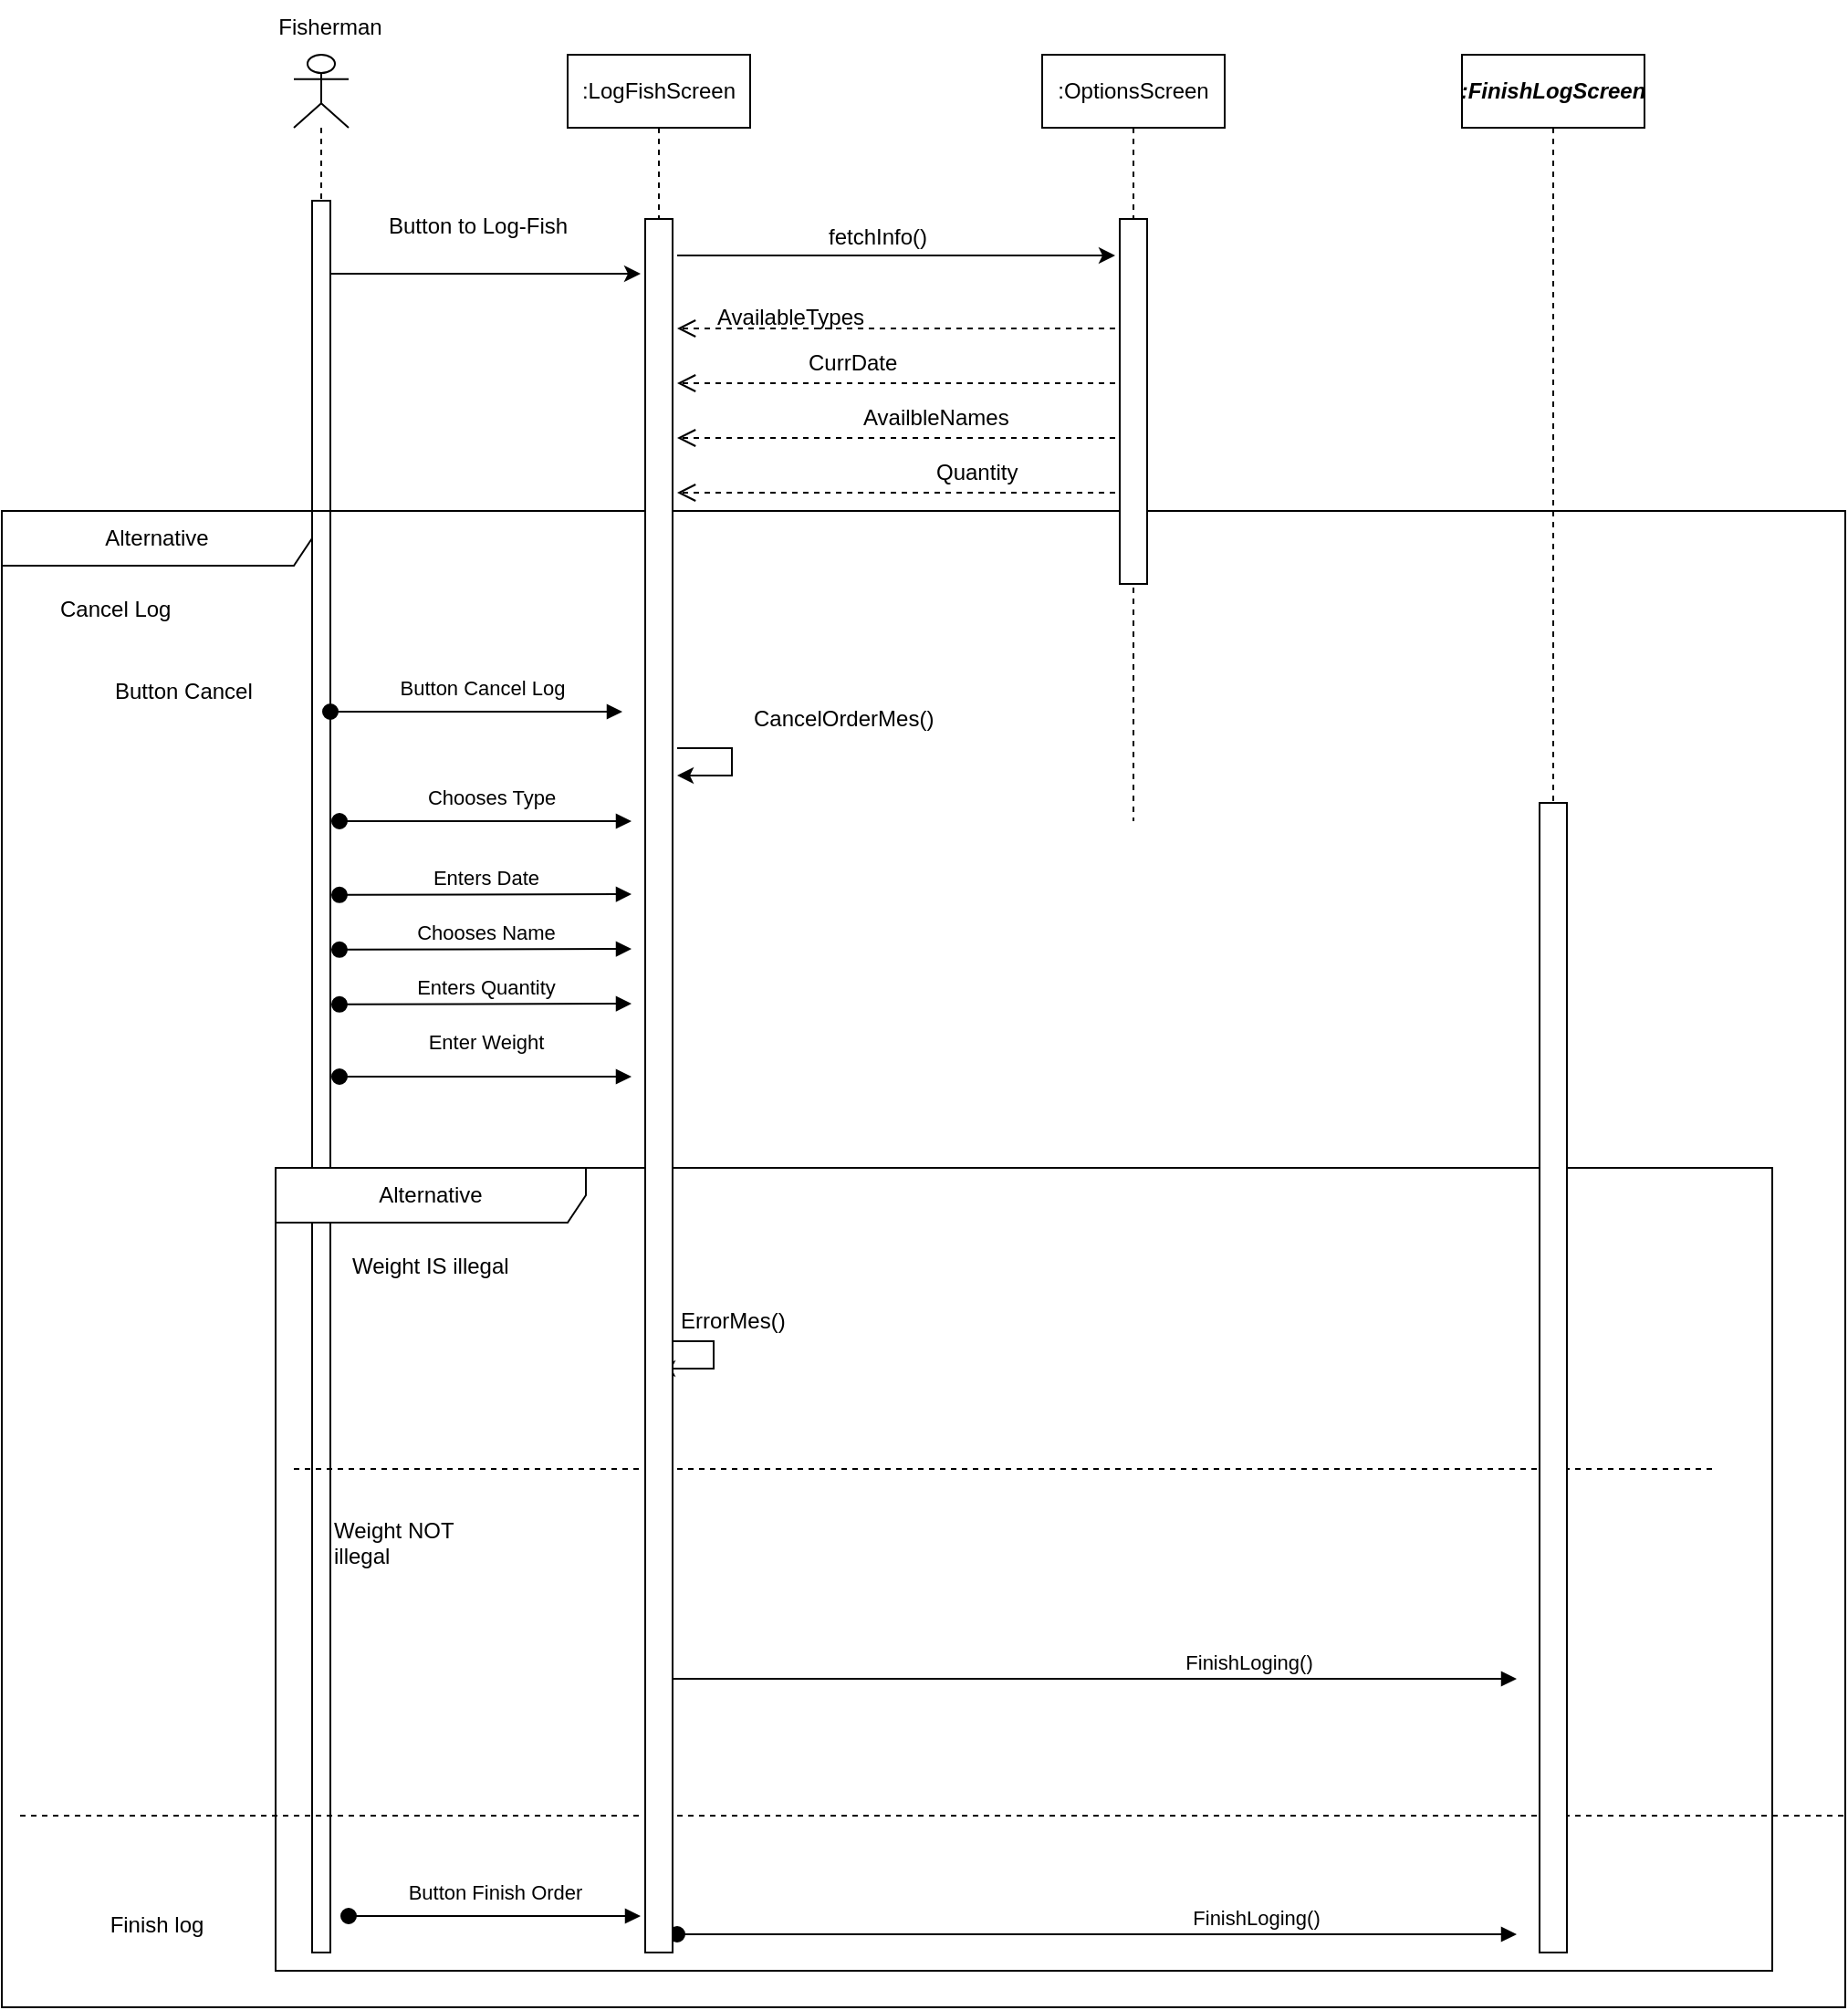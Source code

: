 <mxfile version="26.3.0">
  <diagram name="Page-1" id="4Bkk2IevNBSYOdClPp3w">
    <mxGraphModel dx="2364" dy="683" grid="1" gridSize="10" guides="1" tooltips="1" connect="1" arrows="1" fold="1" page="1" pageScale="1" pageWidth="850" pageHeight="1100" math="0" shadow="0">
      <root>
        <mxCell id="0" />
        <mxCell id="1" parent="0" />
        <mxCell id="nfJm8B6QRdaJQU-ae0a8-2" value="" style="shape=umlLifeline;perimeter=lifelinePerimeter;whiteSpace=wrap;html=1;container=1;dropTarget=0;collapsible=0;recursiveResize=0;outlineConnect=0;portConstraint=eastwest;newEdgeStyle={&quot;curved&quot;:0,&quot;rounded&quot;:0};participant=umlActor;" vertex="1" parent="1">
          <mxGeometry x="90" y="380" width="30" height="1040" as="geometry" />
        </mxCell>
        <mxCell id="nfJm8B6QRdaJQU-ae0a8-10" value="" style="html=1;points=[[0,0,0,0,5],[0,1,0,0,-5],[1,0,0,0,5],[1,1,0,0,-5]];perimeter=orthogonalPerimeter;outlineConnect=0;targetShapes=umlLifeline;portConstraint=eastwest;newEdgeStyle={&quot;curved&quot;:0,&quot;rounded&quot;:0};" vertex="1" parent="nfJm8B6QRdaJQU-ae0a8-2">
          <mxGeometry x="10" y="80" width="10" height="960" as="geometry" />
        </mxCell>
        <mxCell id="nfJm8B6QRdaJQU-ae0a8-5" value="Fisherman" style="text;html=1;align=center;verticalAlign=middle;whiteSpace=wrap;rounded=0;" vertex="1" parent="1">
          <mxGeometry x="80" y="350" width="60" height="30" as="geometry" />
        </mxCell>
        <mxCell id="nfJm8B6QRdaJQU-ae0a8-11" style="edgeStyle=orthogonalEdgeStyle;rounded=0;orthogonalLoop=1;jettySize=auto;html=1;curved=0;" edge="1" parent="1" source="nfJm8B6QRdaJQU-ae0a8-10">
          <mxGeometry relative="1" as="geometry">
            <mxPoint x="280" y="500" as="targetPoint" />
            <Array as="points">
              <mxPoint x="250" y="500" />
              <mxPoint x="250" y="500" />
            </Array>
          </mxGeometry>
        </mxCell>
        <mxCell id="nfJm8B6QRdaJQU-ae0a8-12" value="Button to Log-Fish" style="text;whiteSpace=wrap;html=1;" vertex="1" parent="1">
          <mxGeometry x="140" y="460" width="110" height="10" as="geometry" />
        </mxCell>
        <mxCell id="nfJm8B6QRdaJQU-ae0a8-13" style="edgeStyle=orthogonalEdgeStyle;rounded=0;orthogonalLoop=1;jettySize=auto;html=1;curved=0;" edge="1" parent="1">
          <mxGeometry relative="1" as="geometry">
            <mxPoint x="300" y="490" as="sourcePoint" />
            <mxPoint x="540" y="490" as="targetPoint" />
            <Array as="points">
              <mxPoint x="430" y="490" />
              <mxPoint x="430" y="490" />
            </Array>
          </mxGeometry>
        </mxCell>
        <mxCell id="nfJm8B6QRdaJQU-ae0a8-14" value="fetchInfo()" style="text;html=1;align=center;verticalAlign=middle;whiteSpace=wrap;rounded=0;" vertex="1" parent="1">
          <mxGeometry x="380" y="465" width="60" height="30" as="geometry" />
        </mxCell>
        <mxCell id="nfJm8B6QRdaJQU-ae0a8-15" value="" style="html=1;verticalAlign=bottom;endArrow=open;dashed=1;endSize=8;curved=0;rounded=0;" edge="1" parent="1">
          <mxGeometry x="0.495" relative="1" as="geometry">
            <mxPoint x="540" y="530" as="sourcePoint" />
            <mxPoint x="300" y="530" as="targetPoint" />
            <mxPoint as="offset" />
          </mxGeometry>
        </mxCell>
        <mxCell id="nfJm8B6QRdaJQU-ae0a8-16" value="AvailableTypes" style="text;whiteSpace=wrap;html=1;" vertex="1" parent="1">
          <mxGeometry x="320" y="510" width="70" height="30" as="geometry" />
        </mxCell>
        <mxCell id="nfJm8B6QRdaJQU-ae0a8-17" value="" style="html=1;verticalAlign=bottom;endArrow=open;dashed=1;endSize=8;curved=0;rounded=0;" edge="1" parent="1">
          <mxGeometry x="0.495" relative="1" as="geometry">
            <mxPoint x="540" y="560" as="sourcePoint" />
            <mxPoint x="300" y="560" as="targetPoint" />
            <mxPoint as="offset" />
          </mxGeometry>
        </mxCell>
        <mxCell id="nfJm8B6QRdaJQU-ae0a8-18" value="" style="html=1;verticalAlign=bottom;endArrow=open;dashed=1;endSize=8;curved=0;rounded=0;" edge="1" parent="1">
          <mxGeometry x="0.495" relative="1" as="geometry">
            <mxPoint x="540" y="590" as="sourcePoint" />
            <mxPoint x="300" y="590" as="targetPoint" />
            <mxPoint as="offset" />
          </mxGeometry>
        </mxCell>
        <mxCell id="nfJm8B6QRdaJQU-ae0a8-19" value="" style="html=1;verticalAlign=bottom;endArrow=open;dashed=1;endSize=8;curved=0;rounded=0;" edge="1" parent="1">
          <mxGeometry x="0.495" relative="1" as="geometry">
            <mxPoint x="540" y="620" as="sourcePoint" />
            <mxPoint x="300" y="620" as="targetPoint" />
            <mxPoint as="offset" />
          </mxGeometry>
        </mxCell>
        <mxCell id="nfJm8B6QRdaJQU-ae0a8-20" value="CurrDate" style="text;whiteSpace=wrap;html=1;" vertex="1" parent="1">
          <mxGeometry x="370" y="535" width="70" height="30" as="geometry" />
        </mxCell>
        <mxCell id="nfJm8B6QRdaJQU-ae0a8-22" value="AvailbleNames" style="text;whiteSpace=wrap;html=1;" vertex="1" parent="1">
          <mxGeometry x="400" y="565" width="80" height="30" as="geometry" />
        </mxCell>
        <mxCell id="nfJm8B6QRdaJQU-ae0a8-23" value="Quantity" style="text;whiteSpace=wrap;html=1;" vertex="1" parent="1">
          <mxGeometry x="440" y="595" width="85" height="25" as="geometry" />
        </mxCell>
        <mxCell id="nfJm8B6QRdaJQU-ae0a8-24" value="Chooses Type" style="html=1;verticalAlign=bottom;startArrow=oval;startFill=1;endArrow=block;startSize=8;curved=0;rounded=0;" edge="1" parent="1">
          <mxGeometry x="0.032" y="4" width="60" relative="1" as="geometry">
            <mxPoint x="115" y="800" as="sourcePoint" />
            <mxPoint x="275" y="800" as="targetPoint" />
            <mxPoint as="offset" />
          </mxGeometry>
        </mxCell>
        <mxCell id="nfJm8B6QRdaJQU-ae0a8-25" value="Enters Date" style="html=1;verticalAlign=bottom;startArrow=oval;startFill=1;endArrow=block;startSize=8;curved=0;rounded=0;" edge="1" parent="1">
          <mxGeometry width="60" relative="1" as="geometry">
            <mxPoint x="115" y="840.43" as="sourcePoint" />
            <mxPoint x="275" y="840" as="targetPoint" />
          </mxGeometry>
        </mxCell>
        <mxCell id="nfJm8B6QRdaJQU-ae0a8-26" value="Chooses Name" style="html=1;verticalAlign=bottom;startArrow=oval;startFill=1;endArrow=block;startSize=8;curved=0;rounded=0;" edge="1" parent="1">
          <mxGeometry width="60" relative="1" as="geometry">
            <mxPoint x="115" y="870.43" as="sourcePoint" />
            <mxPoint x="275" y="870" as="targetPoint" />
          </mxGeometry>
        </mxCell>
        <mxCell id="nfJm8B6QRdaJQU-ae0a8-27" value="Enters Quantity" style="html=1;verticalAlign=bottom;startArrow=oval;startFill=1;endArrow=block;startSize=8;curved=0;rounded=0;" edge="1" parent="1">
          <mxGeometry width="60" relative="1" as="geometry">
            <mxPoint x="115" y="900.43" as="sourcePoint" />
            <mxPoint x="275" y="900" as="targetPoint" />
          </mxGeometry>
        </mxCell>
        <mxCell id="nfJm8B6QRdaJQU-ae0a8-29" value="Enter Weight" style="html=1;verticalAlign=bottom;startArrow=oval;startFill=1;endArrow=block;startSize=8;curved=0;rounded=0;" edge="1" parent="1">
          <mxGeometry y="10" width="60" relative="1" as="geometry">
            <mxPoint x="115" y="940" as="sourcePoint" />
            <mxPoint x="275" y="940" as="targetPoint" />
            <mxPoint as="offset" />
          </mxGeometry>
        </mxCell>
        <mxCell id="nfJm8B6QRdaJQU-ae0a8-79" value="Alternative" style="shape=umlFrame;whiteSpace=wrap;html=1;pointerEvents=0;recursiveResize=0;container=1;collapsible=0;width=170;" vertex="1" parent="1">
          <mxGeometry x="-70" y="630" width="1010" height="820" as="geometry" />
        </mxCell>
        <mxCell id="nfJm8B6QRdaJQU-ae0a8-80" value="Cancel Log" style="text;html=1;" vertex="1" parent="nfJm8B6QRdaJQU-ae0a8-79">
          <mxGeometry width="100" height="20" relative="1" as="geometry">
            <mxPoint x="30" y="40" as="offset" />
          </mxGeometry>
        </mxCell>
        <mxCell id="nfJm8B6QRdaJQU-ae0a8-82" value="Button Cancel " style="text;whiteSpace=wrap;html=1;" vertex="1" parent="nfJm8B6QRdaJQU-ae0a8-79">
          <mxGeometry x="60" y="85" width="120" height="25" as="geometry" />
        </mxCell>
        <mxCell id="nfJm8B6QRdaJQU-ae0a8-83" value="Finish log" style="text;html=1;align=center;verticalAlign=middle;whiteSpace=wrap;rounded=0;" vertex="1" parent="nfJm8B6QRdaJQU-ae0a8-79">
          <mxGeometry x="50" y="760" width="70" height="30" as="geometry" />
        </mxCell>
        <mxCell id="nfJm8B6QRdaJQU-ae0a8-87" value="CancelOrderMes()" style="text;whiteSpace=wrap;html=1;" vertex="1" parent="nfJm8B6QRdaJQU-ae0a8-79">
          <mxGeometry x="410" y="100" width="90" height="20" as="geometry" />
        </mxCell>
        <mxCell id="nfJm8B6QRdaJQU-ae0a8-81" value="" style="line;strokeWidth=1;dashed=1;labelPosition=center;verticalLabelPosition=bottom;align=left;verticalAlign=top;spacingLeft=20;spacingTop=15;html=1;whiteSpace=wrap;" vertex="1" parent="nfJm8B6QRdaJQU-ae0a8-79">
          <mxGeometry x="10" y="710" width="1000" height="10" as="geometry" />
        </mxCell>
        <mxCell id="nfJm8B6QRdaJQU-ae0a8-104" value="FinishLoging()" style="html=1;verticalAlign=bottom;startArrow=oval;startFill=1;endArrow=block;startSize=8;curved=0;rounded=0;" edge="1" parent="nfJm8B6QRdaJQU-ae0a8-79">
          <mxGeometry x="0.377" width="60" relative="1" as="geometry">
            <mxPoint x="370" y="780" as="sourcePoint" />
            <mxPoint x="830" y="780" as="targetPoint" />
            <mxPoint as="offset" />
          </mxGeometry>
        </mxCell>
        <mxCell id="nfJm8B6QRdaJQU-ae0a8-105" value="Button Finish Order" style="html=1;verticalAlign=bottom;startArrow=oval;startFill=1;endArrow=block;startSize=8;curved=0;rounded=0;" edge="1" parent="nfJm8B6QRdaJQU-ae0a8-79">
          <mxGeometry y="5" width="60" relative="1" as="geometry">
            <mxPoint x="190" y="770" as="sourcePoint" />
            <mxPoint x="350" y="770" as="targetPoint" />
            <mxPoint y="1" as="offset" />
          </mxGeometry>
        </mxCell>
        <mxCell id="nfJm8B6QRdaJQU-ae0a8-51" value="Alternative" style="shape=umlFrame;whiteSpace=wrap;html=1;pointerEvents=0;recursiveResize=0;container=1;collapsible=0;width=170;" vertex="1" parent="nfJm8B6QRdaJQU-ae0a8-79">
          <mxGeometry x="150" y="360" width="820" height="440" as="geometry" />
        </mxCell>
        <mxCell id="nfJm8B6QRdaJQU-ae0a8-52" value="Weight IS illegal" style="text;html=1;" vertex="1" parent="nfJm8B6QRdaJQU-ae0a8-51">
          <mxGeometry width="100" height="20" relative="1" as="geometry">
            <mxPoint x="40" y="40" as="offset" />
          </mxGeometry>
        </mxCell>
        <mxCell id="nfJm8B6QRdaJQU-ae0a8-53" value="Weight NOT&lt;br&gt;illegal" style="line;strokeWidth=1;dashed=1;labelPosition=center;verticalLabelPosition=bottom;align=left;verticalAlign=top;spacingLeft=20;spacingTop=15;html=1;whiteSpace=wrap;" vertex="1" parent="nfJm8B6QRdaJQU-ae0a8-51">
          <mxGeometry x="10" y="160" width="780" height="10" as="geometry" />
        </mxCell>
        <mxCell id="nfJm8B6QRdaJQU-ae0a8-75" value="FinishLoging()" style="html=1;verticalAlign=bottom;startArrow=oval;startFill=1;endArrow=block;startSize=8;curved=0;rounded=0;" edge="1" parent="nfJm8B6QRdaJQU-ae0a8-51">
          <mxGeometry x="0.375" width="60" relative="1" as="geometry">
            <mxPoint x="210" y="280" as="sourcePoint" />
            <mxPoint x="680" y="280" as="targetPoint" />
            <mxPoint as="offset" />
          </mxGeometry>
        </mxCell>
        <mxCell id="nfJm8B6QRdaJQU-ae0a8-73" value="ErrorMes()" style="text;whiteSpace=wrap;html=1;" vertex="1" parent="nfJm8B6QRdaJQU-ae0a8-51">
          <mxGeometry x="220" y="70" width="80" height="30" as="geometry" />
        </mxCell>
        <mxCell id="nfJm8B6QRdaJQU-ae0a8-93" style="edgeStyle=orthogonalEdgeStyle;rounded=0;orthogonalLoop=1;jettySize=auto;html=1;curved=0;" edge="1" parent="nfJm8B6QRdaJQU-ae0a8-51">
          <mxGeometry relative="1" as="geometry">
            <mxPoint x="210" y="95" as="sourcePoint" />
            <mxPoint x="210" y="110" as="targetPoint" />
            <Array as="points">
              <mxPoint x="240" y="95" />
              <mxPoint x="240" y="110" />
            </Array>
          </mxGeometry>
        </mxCell>
        <mxCell id="nfJm8B6QRdaJQU-ae0a8-106" style="edgeStyle=orthogonalEdgeStyle;rounded=0;orthogonalLoop=1;jettySize=auto;html=1;curved=0;" edge="1" parent="nfJm8B6QRdaJQU-ae0a8-79">
          <mxGeometry relative="1" as="geometry">
            <mxPoint x="370" y="130" as="sourcePoint" />
            <mxPoint x="370" y="145" as="targetPoint" />
            <Array as="points">
              <mxPoint x="400" y="130" />
              <mxPoint x="400" y="145" />
            </Array>
          </mxGeometry>
        </mxCell>
        <mxCell id="nfJm8B6QRdaJQU-ae0a8-111" value="Button Cancel Log" style="html=1;verticalAlign=bottom;startArrow=oval;startFill=1;endArrow=block;startSize=8;curved=0;rounded=0;" edge="1" parent="nfJm8B6QRdaJQU-ae0a8-79">
          <mxGeometry x="0.032" y="4" width="60" relative="1" as="geometry">
            <mxPoint x="180" y="110" as="sourcePoint" />
            <mxPoint x="340" y="110" as="targetPoint" />
            <mxPoint as="offset" />
          </mxGeometry>
        </mxCell>
        <mxCell id="nfJm8B6QRdaJQU-ae0a8-94" value="&lt;b&gt;&lt;i&gt;:FinishLogScreen&lt;/i&gt;&lt;/b&gt;" style="shape=umlLifeline;perimeter=lifelinePerimeter;whiteSpace=wrap;html=1;container=1;dropTarget=0;collapsible=0;recursiveResize=0;outlineConnect=0;portConstraint=eastwest;newEdgeStyle={&quot;curved&quot;:0,&quot;rounded&quot;:0};" vertex="1" parent="1">
          <mxGeometry x="730" y="380" width="100" height="1040" as="geometry" />
        </mxCell>
        <mxCell id="nfJm8B6QRdaJQU-ae0a8-95" value="" style="html=1;points=[[0,0,0,0,5],[0,1,0,0,-5],[1,0,0,0,5],[1,1,0,0,-5]];perimeter=orthogonalPerimeter;outlineConnect=0;targetShapes=umlLifeline;portConstraint=eastwest;newEdgeStyle={&quot;curved&quot;:0,&quot;rounded&quot;:0};" vertex="1" parent="nfJm8B6QRdaJQU-ae0a8-94">
          <mxGeometry x="42.5" y="410" width="15" height="630" as="geometry" />
        </mxCell>
        <mxCell id="nfJm8B6QRdaJQU-ae0a8-107" value=":OptionsScreen" style="shape=umlLifeline;perimeter=lifelinePerimeter;whiteSpace=wrap;html=1;container=1;dropTarget=0;collapsible=0;recursiveResize=0;outlineConnect=0;portConstraint=eastwest;newEdgeStyle={&quot;curved&quot;:0,&quot;rounded&quot;:0};" vertex="1" parent="1">
          <mxGeometry x="500" y="380" width="100" height="420" as="geometry" />
        </mxCell>
        <mxCell id="nfJm8B6QRdaJQU-ae0a8-108" value="" style="html=1;points=[[0,0,0,0,5],[0,1,0,0,-5],[1,0,0,0,5],[1,1,0,0,-5]];perimeter=orthogonalPerimeter;outlineConnect=0;targetShapes=umlLifeline;portConstraint=eastwest;newEdgeStyle={&quot;curved&quot;:0,&quot;rounded&quot;:0};" vertex="1" parent="nfJm8B6QRdaJQU-ae0a8-107">
          <mxGeometry x="42.5" y="90" width="15" height="200" as="geometry" />
        </mxCell>
        <mxCell id="nfJm8B6QRdaJQU-ae0a8-109" value=":LogFishScreen" style="shape=umlLifeline;perimeter=lifelinePerimeter;whiteSpace=wrap;html=1;container=1;dropTarget=0;collapsible=0;recursiveResize=0;outlineConnect=0;portConstraint=eastwest;newEdgeStyle={&quot;curved&quot;:0,&quot;rounded&quot;:0};" vertex="1" parent="1">
          <mxGeometry x="240" y="380" width="100" height="1040" as="geometry" />
        </mxCell>
        <mxCell id="nfJm8B6QRdaJQU-ae0a8-110" value="" style="html=1;points=[[0,0,0,0,5],[0,1,0,0,-5],[1,0,0,0,5],[1,1,0,0,-5]];perimeter=orthogonalPerimeter;outlineConnect=0;targetShapes=umlLifeline;portConstraint=eastwest;newEdgeStyle={&quot;curved&quot;:0,&quot;rounded&quot;:0};" vertex="1" parent="nfJm8B6QRdaJQU-ae0a8-109">
          <mxGeometry x="42.5" y="90" width="15" height="950" as="geometry" />
        </mxCell>
      </root>
    </mxGraphModel>
  </diagram>
</mxfile>
